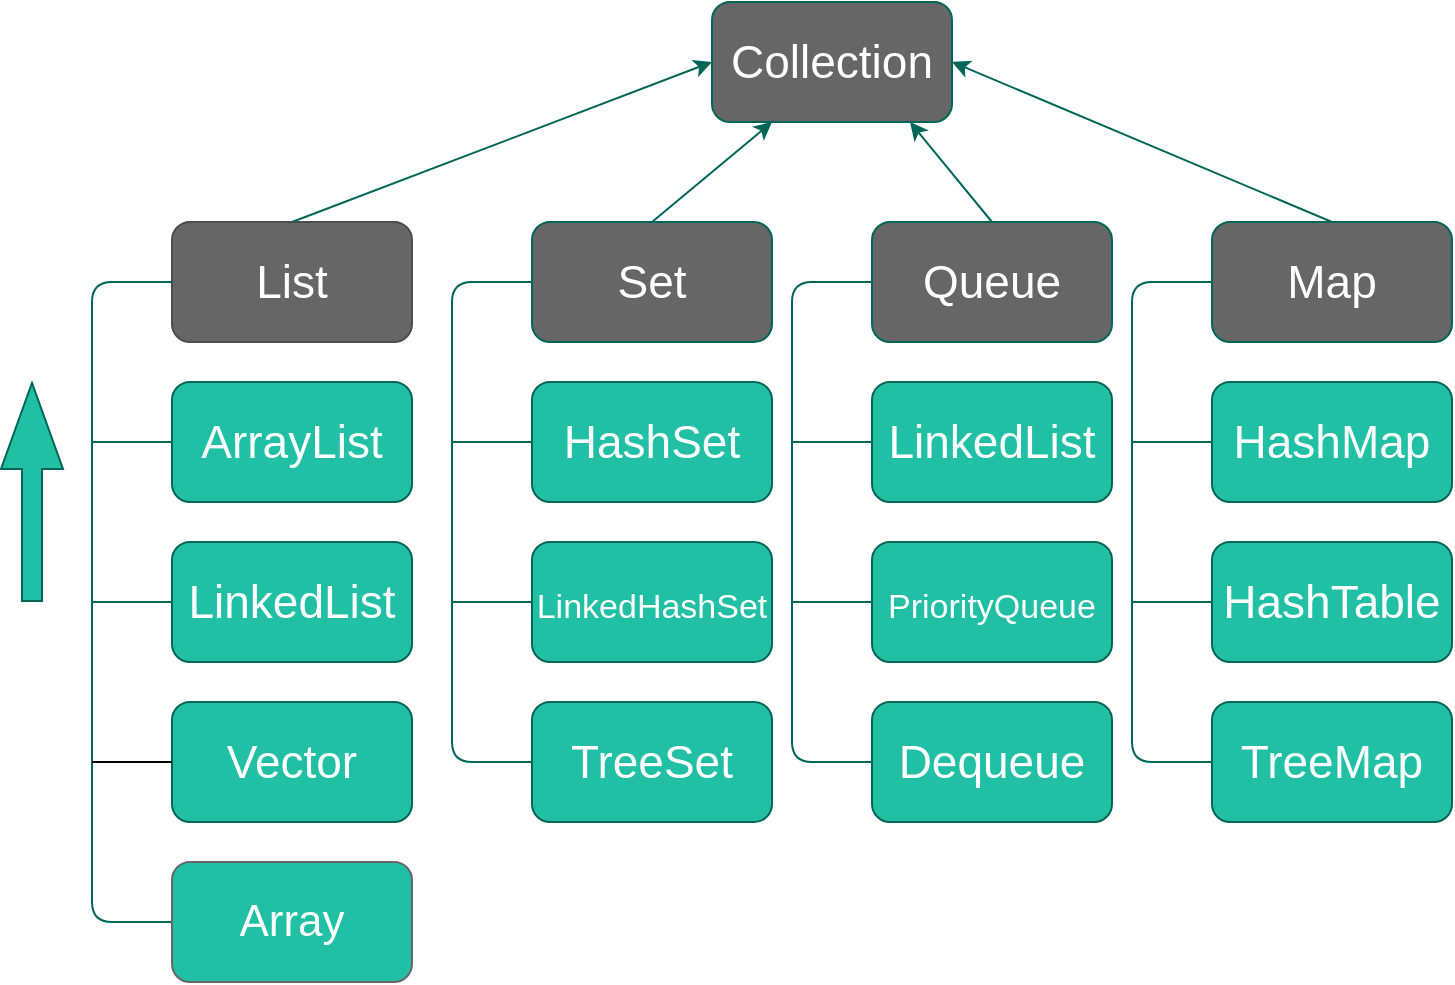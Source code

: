 <mxfile version="20.2.8" type="github">
  <diagram id="fYepgF6CEujm1437ftod" name="Page-1">
    <mxGraphModel dx="1422" dy="762" grid="1" gridSize="10" guides="1" tooltips="1" connect="1" arrows="1" fold="1" page="1" pageScale="1" pageWidth="1100" pageHeight="850" math="0" shadow="0">
      <root>
        <mxCell id="0" />
        <mxCell id="1" parent="0" />
        <mxCell id="pEcas6hbaHr0vrHVOu-9-1" value="&lt;font color=&quot;#ffffff&quot; style=&quot;font-size: 23px;&quot;&gt;Collection&lt;/font&gt;" style="rounded=1;whiteSpace=wrap;html=1;fillColor=#666666;strokeColor=#006658;fontColor=#5C5C5C;" parent="1" vertex="1">
          <mxGeometry x="520" y="170" width="120" height="60" as="geometry" />
        </mxCell>
        <mxCell id="pEcas6hbaHr0vrHVOu-9-2" value="&lt;font color=&quot;#ffffff&quot;&gt;List&lt;/font&gt;" style="rounded=1;whiteSpace=wrap;html=1;fontSize=23;fillColor=#666666;strokeColor=#4D4D4D;fontColor=#5C5C5C;" parent="1" vertex="1">
          <mxGeometry x="250" y="280" width="120" height="60" as="geometry" />
        </mxCell>
        <mxCell id="pEcas6hbaHr0vrHVOu-9-3" value="&lt;font color=&quot;#ffffff&quot;&gt;Set&lt;/font&gt;" style="rounded=1;whiteSpace=wrap;html=1;fontSize=23;fillColor=#666666;strokeColor=#006658;fontColor=#5C5C5C;" parent="1" vertex="1">
          <mxGeometry x="430" y="280" width="120" height="60" as="geometry" />
        </mxCell>
        <mxCell id="pEcas6hbaHr0vrHVOu-9-4" value="&lt;font color=&quot;#ffffff&quot;&gt;Queue&lt;/font&gt;" style="rounded=1;whiteSpace=wrap;html=1;fontSize=23;fillColor=#666666;strokeColor=#006658;fontColor=#5C5C5C;" parent="1" vertex="1">
          <mxGeometry x="600" y="280" width="120" height="60" as="geometry" />
        </mxCell>
        <mxCell id="pEcas6hbaHr0vrHVOu-9-5" value="&lt;font color=&quot;#ffffff&quot;&gt;Map&lt;/font&gt;" style="rounded=1;whiteSpace=wrap;html=1;fontSize=23;fillColor=#666666;strokeColor=#006658;fontColor=#5C5C5C;" parent="1" vertex="1">
          <mxGeometry x="770" y="280" width="120" height="60" as="geometry" />
        </mxCell>
        <mxCell id="pEcas6hbaHr0vrHVOu-9-6" value="" style="endArrow=classic;html=1;rounded=1;fontSize=23;entryX=0;entryY=0.5;entryDx=0;entryDy=0;strokeColor=#006658;fontColor=#5C5C5C;exitX=0.5;exitY=0;exitDx=0;exitDy=0;" parent="1" source="pEcas6hbaHr0vrHVOu-9-2" target="pEcas6hbaHr0vrHVOu-9-1" edge="1">
          <mxGeometry width="50" height="50" relative="1" as="geometry">
            <mxPoint x="260" y="220" as="sourcePoint" />
            <mxPoint x="440" y="510" as="targetPoint" />
          </mxGeometry>
        </mxCell>
        <mxCell id="pEcas6hbaHr0vrHVOu-9-7" value="" style="endArrow=classic;html=1;rounded=1;fontSize=23;entryX=0.25;entryY=1;entryDx=0;entryDy=0;strokeColor=#006658;fontColor=#5C5C5C;exitX=0.5;exitY=0;exitDx=0;exitDy=0;" parent="1" source="pEcas6hbaHr0vrHVOu-9-3" target="pEcas6hbaHr0vrHVOu-9-1" edge="1">
          <mxGeometry width="50" height="50" relative="1" as="geometry">
            <mxPoint x="450" y="250" as="sourcePoint" />
            <mxPoint x="580" y="420" as="targetPoint" />
          </mxGeometry>
        </mxCell>
        <mxCell id="pEcas6hbaHr0vrHVOu-9-8" value="" style="endArrow=classic;html=1;rounded=1;fontSize=23;entryX=0.825;entryY=1;entryDx=0;entryDy=0;strokeColor=#006658;fontColor=#5C5C5C;entryPerimeter=0;exitX=0.5;exitY=0;exitDx=0;exitDy=0;" parent="1" source="pEcas6hbaHr0vrHVOu-9-4" target="pEcas6hbaHr0vrHVOu-9-1" edge="1">
          <mxGeometry width="50" height="50" relative="1" as="geometry">
            <mxPoint x="590" y="260" as="sourcePoint" />
            <mxPoint x="580" y="420" as="targetPoint" />
          </mxGeometry>
        </mxCell>
        <mxCell id="pEcas6hbaHr0vrHVOu-9-9" value="" style="endArrow=classic;html=1;rounded=1;fontSize=23;entryX=1;entryY=0.5;entryDx=0;entryDy=0;strokeColor=#006658;fontColor=#5C5C5C;exitX=0.5;exitY=0;exitDx=0;exitDy=0;" parent="1" source="pEcas6hbaHr0vrHVOu-9-5" target="pEcas6hbaHr0vrHVOu-9-1" edge="1">
          <mxGeometry width="50" height="50" relative="1" as="geometry">
            <mxPoint x="820" y="170" as="sourcePoint" />
            <mxPoint x="580" y="420" as="targetPoint" />
          </mxGeometry>
        </mxCell>
        <mxCell id="pEcas6hbaHr0vrHVOu-9-10" value="&lt;font color=&quot;#ffffff&quot;&gt;ArrayList&lt;/font&gt;" style="rounded=1;whiteSpace=wrap;html=1;fontSize=23;fillColor=#21C0A5;strokeColor=#006658;fontColor=#5C5C5C;" parent="1" vertex="1">
          <mxGeometry x="250" y="360" width="120" height="60" as="geometry" />
        </mxCell>
        <mxCell id="pEcas6hbaHr0vrHVOu-9-11" value="&lt;font color=&quot;#ffffff&quot;&gt;LinkedList&lt;/font&gt;" style="rounded=1;whiteSpace=wrap;html=1;fontSize=23;fillColor=#21C0A5;strokeColor=#006658;fontColor=#5C5C5C;" parent="1" vertex="1">
          <mxGeometry x="250" y="440" width="120" height="60" as="geometry" />
        </mxCell>
        <mxCell id="pEcas6hbaHr0vrHVOu-9-12" value="&lt;font color=&quot;#ffffff&quot;&gt;Vector&lt;/font&gt;" style="rounded=1;whiteSpace=wrap;html=1;fontSize=23;fillColor=#21C0A5;strokeColor=#006658;fontColor=#5C5C5C;" parent="1" vertex="1">
          <mxGeometry x="250" y="520" width="120" height="60" as="geometry" />
        </mxCell>
        <mxCell id="pEcas6hbaHr0vrHVOu-9-14" value="" style="edgeStyle=orthogonalEdgeStyle;startArrow=none;endArrow=none;rounded=1;targetPortConstraint=eastwest;sourcePortConstraint=northsouth;fontSize=23;strokeColor=#006658;fontColor=#5C5C5C;entryX=0;entryY=0.5;entryDx=0;entryDy=0;" parent="1" target="GVpriFgMxlhJgUcc7Ku9-2" edge="1">
          <mxGeometry relative="1" as="geometry">
            <mxPoint x="250" y="310" as="sourcePoint" />
            <mxPoint x="230" y="550" as="targetPoint" />
            <Array as="points">
              <mxPoint x="210" y="310" />
              <mxPoint x="210" y="630" />
            </Array>
          </mxGeometry>
        </mxCell>
        <mxCell id="pEcas6hbaHr0vrHVOu-9-17" value="" style="endArrow=none;html=1;rounded=1;fontSize=23;exitX=0;exitY=0.5;exitDx=0;exitDy=0;strokeColor=#006658;fontColor=#5C5C5C;" parent="1" source="pEcas6hbaHr0vrHVOu-9-10" edge="1">
          <mxGeometry width="50" height="50" relative="1" as="geometry">
            <mxPoint x="530" y="470" as="sourcePoint" />
            <mxPoint x="210" y="390" as="targetPoint" />
          </mxGeometry>
        </mxCell>
        <mxCell id="pEcas6hbaHr0vrHVOu-9-18" value="" style="endArrow=none;html=1;rounded=1;fontSize=23;exitX=0;exitY=0.5;exitDx=0;exitDy=0;strokeColor=#006658;fontColor=#5C5C5C;" parent="1" source="pEcas6hbaHr0vrHVOu-9-11" edge="1">
          <mxGeometry width="50" height="50" relative="1" as="geometry">
            <mxPoint x="260" y="400" as="sourcePoint" />
            <mxPoint x="210" y="470" as="targetPoint" />
          </mxGeometry>
        </mxCell>
        <mxCell id="pEcas6hbaHr0vrHVOu-9-19" value="&lt;font color=&quot;#ffffff&quot;&gt;HashSet&lt;/font&gt;" style="rounded=1;whiteSpace=wrap;html=1;fontSize=23;fillColor=#21C0A5;strokeColor=#006658;fontColor=#5C5C5C;" parent="1" vertex="1">
          <mxGeometry x="430" y="360" width="120" height="60" as="geometry" />
        </mxCell>
        <mxCell id="pEcas6hbaHr0vrHVOu-9-20" value="&lt;font color=&quot;#ffffff&quot; style=&quot;font-size: 17px;&quot;&gt;LinkedHashSet&lt;/font&gt;" style="rounded=1;whiteSpace=wrap;html=1;fontSize=23;fillColor=#21C0A5;strokeColor=#006658;fontColor=#5C5C5C;" parent="1" vertex="1">
          <mxGeometry x="430" y="440" width="120" height="60" as="geometry" />
        </mxCell>
        <mxCell id="pEcas6hbaHr0vrHVOu-9-21" value="&lt;font color=&quot;#ffffff&quot; style=&quot;font-size: 23px;&quot;&gt;TreeSet&lt;/font&gt;" style="rounded=1;whiteSpace=wrap;html=1;fontSize=17;fillColor=#21C0A5;strokeColor=#006658;fontColor=#5C5C5C;" parent="1" vertex="1">
          <mxGeometry x="430" y="520" width="120" height="60" as="geometry" />
        </mxCell>
        <mxCell id="pEcas6hbaHr0vrHVOu-9-22" value="" style="edgeStyle=orthogonalEdgeStyle;startArrow=none;endArrow=none;rounded=1;targetPortConstraint=eastwest;sourcePortConstraint=northsouth;fontSize=23;strokeColor=#006658;fontColor=#5C5C5C;" parent="1" edge="1">
          <mxGeometry relative="1" as="geometry">
            <mxPoint x="430" y="310" as="sourcePoint" />
            <mxPoint x="430" y="550" as="targetPoint" />
            <Array as="points">
              <mxPoint x="390" y="310" />
              <mxPoint x="390" y="550" />
            </Array>
          </mxGeometry>
        </mxCell>
        <mxCell id="pEcas6hbaHr0vrHVOu-9-26" value="" style="endArrow=none;html=1;rounded=1;fontSize=23;entryX=0;entryY=0.5;entryDx=0;entryDy=0;strokeColor=#006658;fontColor=#5C5C5C;" parent="1" target="pEcas6hbaHr0vrHVOu-9-20" edge="1">
          <mxGeometry width="50" height="50" relative="1" as="geometry">
            <mxPoint x="390" y="470" as="sourcePoint" />
            <mxPoint x="230" y="410" as="targetPoint" />
          </mxGeometry>
        </mxCell>
        <mxCell id="pEcas6hbaHr0vrHVOu-9-27" value="" style="endArrow=none;html=1;rounded=1;fontSize=23;exitX=0;exitY=0.5;exitDx=0;exitDy=0;strokeColor=#006658;fontColor=#5C5C5C;" parent="1" source="pEcas6hbaHr0vrHVOu-9-19" edge="1">
          <mxGeometry width="50" height="50" relative="1" as="geometry">
            <mxPoint x="280" y="420" as="sourcePoint" />
            <mxPoint x="390" y="390" as="targetPoint" />
          </mxGeometry>
        </mxCell>
        <mxCell id="pEcas6hbaHr0vrHVOu-9-28" value="&lt;font color=&quot;#ffffff&quot;&gt;LinkedList&lt;/font&gt;" style="rounded=1;whiteSpace=wrap;html=1;fontSize=23;fillColor=#21C0A5;strokeColor=#006658;fontColor=#5C5C5C;" parent="1" vertex="1">
          <mxGeometry x="600" y="360" width="120" height="60" as="geometry" />
        </mxCell>
        <mxCell id="pEcas6hbaHr0vrHVOu-9-29" value="&lt;font color=&quot;#ffffff&quot; style=&quot;font-size: 17px;&quot;&gt;PriorityQueue&lt;/font&gt;" style="rounded=1;whiteSpace=wrap;html=1;fontSize=23;fillColor=#21C0A5;strokeColor=#006658;fontColor=#5C5C5C;" parent="1" vertex="1">
          <mxGeometry x="600" y="440" width="120" height="60" as="geometry" />
        </mxCell>
        <mxCell id="pEcas6hbaHr0vrHVOu-9-30" value="&lt;font color=&quot;#ffffff&quot; style=&quot;font-size: 23px;&quot;&gt;Dequeue&lt;/font&gt;" style="rounded=1;whiteSpace=wrap;html=1;fontSize=17;fillColor=#21C0A5;strokeColor=#006658;fontColor=#5C5C5C;" parent="1" vertex="1">
          <mxGeometry x="600" y="520" width="120" height="60" as="geometry" />
        </mxCell>
        <mxCell id="pEcas6hbaHr0vrHVOu-9-31" value="" style="edgeStyle=orthogonalEdgeStyle;startArrow=none;endArrow=none;rounded=1;targetPortConstraint=eastwest;sourcePortConstraint=northsouth;fontSize=23;strokeColor=#006658;fontColor=#5C5C5C;" parent="1" edge="1">
          <mxGeometry relative="1" as="geometry">
            <mxPoint x="600" y="310" as="sourcePoint" />
            <mxPoint x="600" y="550" as="targetPoint" />
            <Array as="points">
              <mxPoint x="560" y="310" />
              <mxPoint x="560" y="550" />
            </Array>
          </mxGeometry>
        </mxCell>
        <mxCell id="pEcas6hbaHr0vrHVOu-9-32" value="" style="endArrow=none;html=1;rounded=1;fontSize=23;entryX=0;entryY=0.5;entryDx=0;entryDy=0;strokeColor=#006658;fontColor=#5C5C5C;" parent="1" target="pEcas6hbaHr0vrHVOu-9-29" edge="1">
          <mxGeometry width="50" height="50" relative="1" as="geometry">
            <mxPoint x="560" y="470" as="sourcePoint" />
            <mxPoint x="400" y="410" as="targetPoint" />
          </mxGeometry>
        </mxCell>
        <mxCell id="pEcas6hbaHr0vrHVOu-9-33" value="" style="endArrow=none;html=1;rounded=1;fontSize=23;exitX=0;exitY=0.5;exitDx=0;exitDy=0;strokeColor=#006658;fontColor=#5C5C5C;" parent="1" source="pEcas6hbaHr0vrHVOu-9-28" edge="1">
          <mxGeometry width="50" height="50" relative="1" as="geometry">
            <mxPoint x="450" y="420" as="sourcePoint" />
            <mxPoint x="560" y="390" as="targetPoint" />
          </mxGeometry>
        </mxCell>
        <mxCell id="pEcas6hbaHr0vrHVOu-9-34" value="&lt;font color=&quot;#ffffff&quot;&gt;HashMap&lt;/font&gt;" style="rounded=1;whiteSpace=wrap;html=1;fontSize=23;fillColor=#21C0A5;strokeColor=#006658;fontColor=#5C5C5C;" parent="1" vertex="1">
          <mxGeometry x="770" y="360" width="120" height="60" as="geometry" />
        </mxCell>
        <mxCell id="pEcas6hbaHr0vrHVOu-9-35" value="&lt;font color=&quot;#ffffff&quot; style=&quot;font-size: 23px;&quot;&gt;HashTable&lt;/font&gt;" style="rounded=1;whiteSpace=wrap;html=1;fontSize=23;fillColor=#21C0A5;strokeColor=#006658;fontColor=#5C5C5C;" parent="1" vertex="1">
          <mxGeometry x="770" y="440" width="120" height="60" as="geometry" />
        </mxCell>
        <mxCell id="pEcas6hbaHr0vrHVOu-9-36" value="&lt;font color=&quot;#ffffff&quot; style=&quot;font-size: 23px;&quot;&gt;TreeMap&lt;/font&gt;" style="rounded=1;whiteSpace=wrap;html=1;fontSize=17;fillColor=#21C0A5;strokeColor=#006658;fontColor=#5C5C5C;" parent="1" vertex="1">
          <mxGeometry x="770" y="520" width="120" height="60" as="geometry" />
        </mxCell>
        <mxCell id="pEcas6hbaHr0vrHVOu-9-37" value="" style="edgeStyle=orthogonalEdgeStyle;startArrow=none;endArrow=none;rounded=1;targetPortConstraint=eastwest;sourcePortConstraint=northsouth;fontSize=23;strokeColor=#006658;fontColor=#5C5C5C;" parent="1" edge="1">
          <mxGeometry relative="1" as="geometry">
            <mxPoint x="770" y="310" as="sourcePoint" />
            <mxPoint x="770" y="550" as="targetPoint" />
            <Array as="points">
              <mxPoint x="730" y="310" />
              <mxPoint x="730" y="550" />
            </Array>
          </mxGeometry>
        </mxCell>
        <mxCell id="pEcas6hbaHr0vrHVOu-9-38" value="" style="endArrow=none;html=1;rounded=1;fontSize=23;entryX=0;entryY=0.5;entryDx=0;entryDy=0;strokeColor=#006658;fontColor=#5C5C5C;" parent="1" target="pEcas6hbaHr0vrHVOu-9-35" edge="1">
          <mxGeometry width="50" height="50" relative="1" as="geometry">
            <mxPoint x="730" y="470" as="sourcePoint" />
            <mxPoint x="570" y="410" as="targetPoint" />
          </mxGeometry>
        </mxCell>
        <mxCell id="pEcas6hbaHr0vrHVOu-9-39" value="" style="endArrow=none;html=1;rounded=1;fontSize=23;exitX=0;exitY=0.5;exitDx=0;exitDy=0;strokeColor=#006658;fontColor=#5C5C5C;" parent="1" source="pEcas6hbaHr0vrHVOu-9-34" edge="1">
          <mxGeometry width="50" height="50" relative="1" as="geometry">
            <mxPoint x="620" y="420" as="sourcePoint" />
            <mxPoint x="730" y="390" as="targetPoint" />
          </mxGeometry>
        </mxCell>
        <mxCell id="pEcas6hbaHr0vrHVOu-9-40" value="" style="shape=flexArrow;endArrow=classic;html=1;rounded=0;strokeColor=#006658;fontSize=12;fontColor=#5C5C5C;startSize=14;endSize=14;fillColor=#21C0A5;curved=1;" parent="1" edge="1">
          <mxGeometry width="50" height="50" relative="1" as="geometry">
            <mxPoint x="180" y="470" as="sourcePoint" />
            <mxPoint x="180" y="360" as="targetPoint" />
          </mxGeometry>
        </mxCell>
        <mxCell id="GVpriFgMxlhJgUcc7Ku9-2" value="&lt;font color=&quot;#ffffff&quot; style=&quot;font-size: 22px;&quot;&gt;Array&lt;/font&gt;" style="rounded=1;whiteSpace=wrap;html=1;fillColor=#21C0A5;strokeColor=#666666;" vertex="1" parent="1">
          <mxGeometry x="250" y="600" width="120" height="60" as="geometry" />
        </mxCell>
        <mxCell id="GVpriFgMxlhJgUcc7Ku9-4" value="" style="endArrow=none;html=1;rounded=0;fontSize=22;fontColor=#FFFFFF;entryX=0;entryY=0.5;entryDx=0;entryDy=0;" edge="1" parent="1" target="pEcas6hbaHr0vrHVOu-9-12">
          <mxGeometry width="50" height="50" relative="1" as="geometry">
            <mxPoint x="210" y="550" as="sourcePoint" />
            <mxPoint x="570" y="360" as="targetPoint" />
          </mxGeometry>
        </mxCell>
      </root>
    </mxGraphModel>
  </diagram>
</mxfile>
